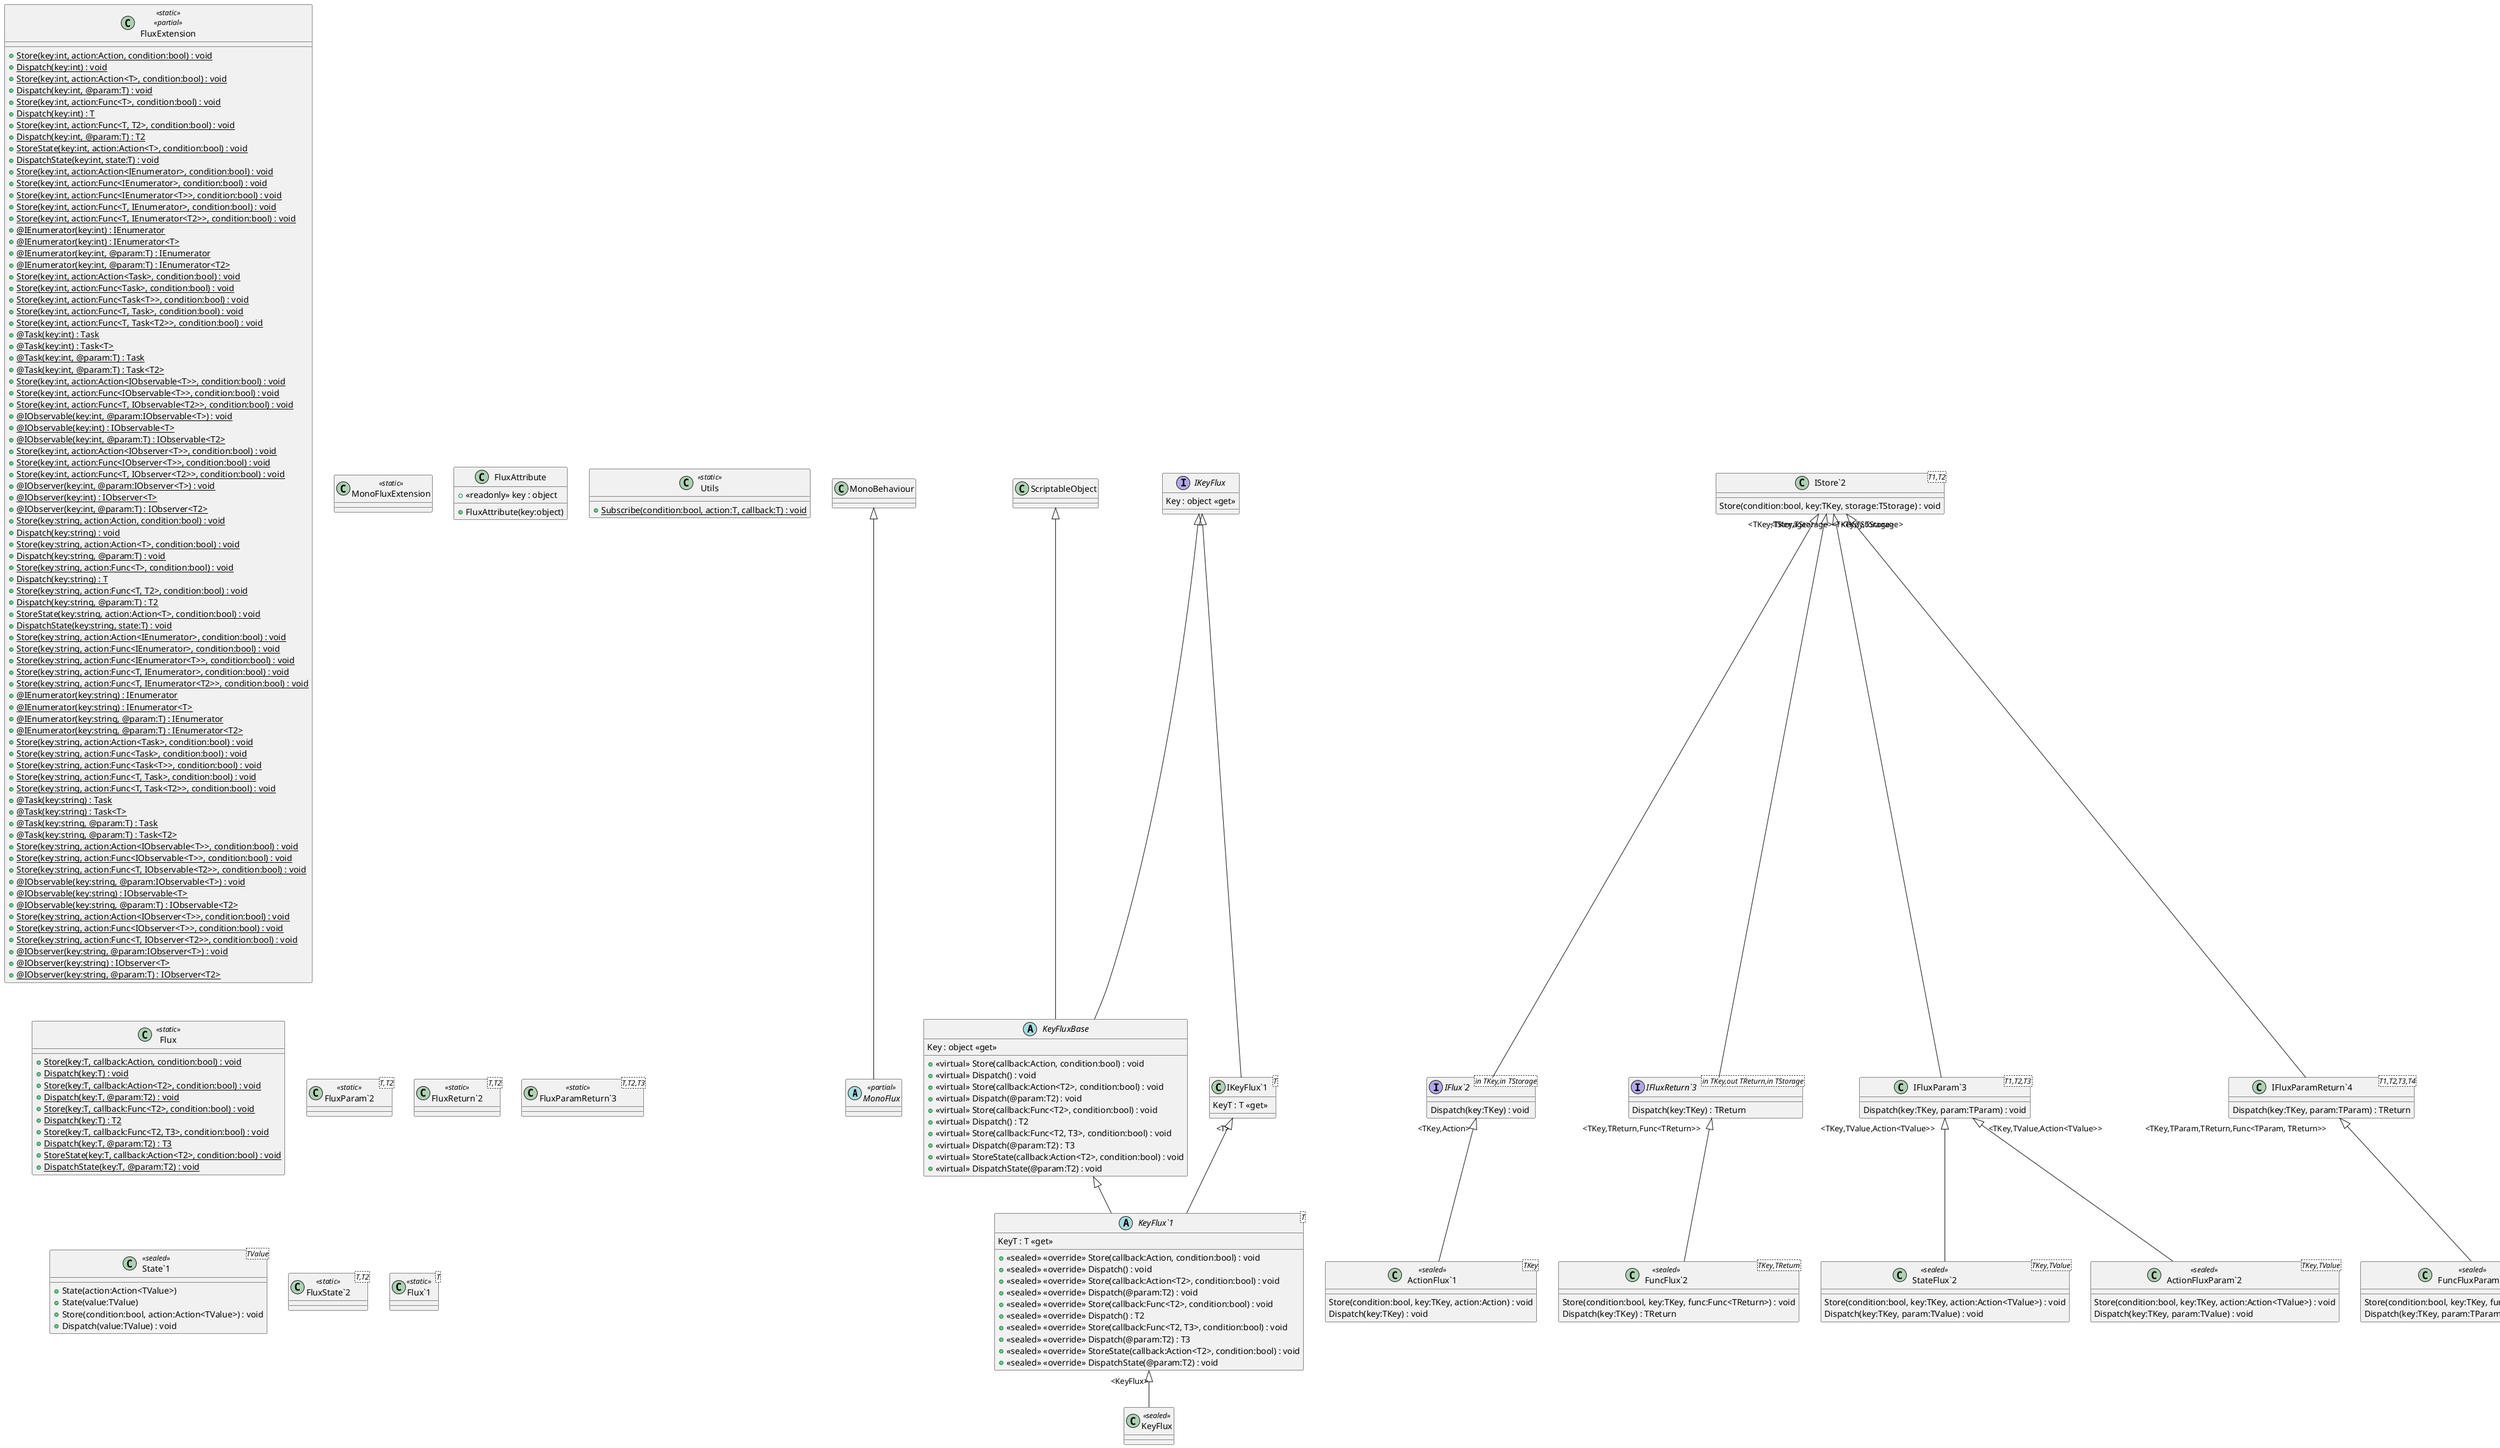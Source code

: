 @startuml
abstract class MonoFlux <<partial>> {
}
MonoBehaviour <|-- MonoFlux
class FluxExtension <<static>> <<partial>> {
    + {static} Store(key:int, action:Action, condition:bool) : void
    + {static} Dispatch(key:int) : void
}
class FluxExtension <<static>> <<partial>> {
    + {static} Store(key:int, action:Action<T>, condition:bool) : void
    + {static} Dispatch(key:int, @param:T) : void
}
class FluxExtension <<static>> <<partial>> {
    + {static} Store(key:int, action:Func<T>, condition:bool) : void
    + {static} Dispatch(key:int) : T
}
class FluxExtension <<static>> <<partial>> {
    + {static} Store(key:int, action:Func<T, T2>, condition:bool) : void
    + {static} Dispatch(key:int, @param:T) : T2
}
class FluxExtension <<static>> <<partial>> {
    + {static} StoreState(key:int, action:Action<T>, condition:bool) : void
    + {static} DispatchState(key:int, state:T) : void
}
class FluxExtension <<static>> <<partial>> {
    + {static} Store(key:int, action:Action<IEnumerator>, condition:bool) : void
    + {static} Store(key:int, action:Func<IEnumerator>, condition:bool) : void
    + {static} Store(key:int, action:Func<IEnumerator<T>>, condition:bool) : void
    + {static} Store(key:int, action:Func<T, IEnumerator>, condition:bool) : void
    + {static} Store(key:int, action:Func<T, IEnumerator<T2>>, condition:bool) : void
    + {static} @IEnumerator(key:int) : IEnumerator
    + {static} @IEnumerator(key:int) : IEnumerator<T>
    + {static} @IEnumerator(key:int, @param:T) : IEnumerator
    + {static} @IEnumerator(key:int, @param:T) : IEnumerator<T2>
}
class FluxExtension <<static>> <<partial>> {
    + {static} Store(key:int, action:Action<Task>, condition:bool) : void
    + {static} Store(key:int, action:Func<Task>, condition:bool) : void
    + {static} Store(key:int, action:Func<Task<T>>, condition:bool) : void
    + {static} Store(key:int, action:Func<T, Task>, condition:bool) : void
    + {static} Store(key:int, action:Func<T, Task<T2>>, condition:bool) : void
    + {static} @Task(key:int) : Task
    + {static} @Task(key:int) : Task<T>
    + {static} @Task(key:int, @param:T) : Task
    + {static} @Task(key:int, @param:T) : Task<T2>
}
class FluxExtension <<static>> <<partial>> {
    + {static} Store(key:int, action:Action<IObservable<T>>, condition:bool) : void
    + {static} Store(key:int, action:Func<IObservable<T>>, condition:bool) : void
    + {static} Store(key:int, action:Func<T, IObservable<T2>>, condition:bool) : void
    + {static} @IObservable(key:int, @param:IObservable<T>) : void
    + {static} @IObservable(key:int) : IObservable<T>
    + {static} @IObservable(key:int, @param:T) : IObservable<T2>
}
class FluxExtension <<static>> <<partial>> {
    + {static} Store(key:int, action:Action<IObserver<T>>, condition:bool) : void
    + {static} Store(key:int, action:Func<IObserver<T>>, condition:bool) : void
    + {static} Store(key:int, action:Func<T, IObserver<T2>>, condition:bool) : void
    + {static} @IObserver(key:int, @param:IObserver<T>) : void
    + {static} @IObserver(key:int) : IObserver<T>
    + {static} @IObserver(key:int, @param:T) : IObserver<T2>
}
class FluxExtension <<static>> <<partial>> {
    + {static} Store(key:string, action:Action, condition:bool) : void
    + {static} Dispatch(key:string) : void
}
class FluxExtension <<static>> <<partial>> {
    + {static} Store(key:string, action:Action<T>, condition:bool) : void
    + {static} Dispatch(key:string, @param:T) : void
}
class FluxExtension <<static>> <<partial>> {
    + {static} Store(key:string, action:Func<T>, condition:bool) : void
    + {static} Dispatch(key:string) : T
}
class FluxExtension <<static>> <<partial>> {
    + {static} Store(key:string, action:Func<T, T2>, condition:bool) : void
    + {static} Dispatch(key:string, @param:T) : T2
}
class FluxExtension <<static>> <<partial>> {
    + {static} StoreState(key:string, action:Action<T>, condition:bool) : void
    + {static} DispatchState(key:string, state:T) : void
}
class FluxExtension <<static>> <<partial>> {
    + {static} Store(key:string, action:Action<IEnumerator>, condition:bool) : void
    + {static} Store(key:string, action:Func<IEnumerator>, condition:bool) : void
    + {static} Store(key:string, action:Func<IEnumerator<T>>, condition:bool) : void
    + {static} Store(key:string, action:Func<T, IEnumerator>, condition:bool) : void
    + {static} Store(key:string, action:Func<T, IEnumerator<T2>>, condition:bool) : void
    + {static} @IEnumerator(key:string) : IEnumerator
    + {static} @IEnumerator(key:string) : IEnumerator<T>
    + {static} @IEnumerator(key:string, @param:T) : IEnumerator
    + {static} @IEnumerator(key:string, @param:T) : IEnumerator<T2>
}
class FluxExtension <<static>> <<partial>> {
    + {static} Store(key:string, action:Action<Task>, condition:bool) : void
    + {static} Store(key:string, action:Func<Task>, condition:bool) : void
    + {static} Store(key:string, action:Func<Task<T>>, condition:bool) : void
    + {static} Store(key:string, action:Func<T, Task>, condition:bool) : void
    + {static} Store(key:string, action:Func<T, Task<T2>>, condition:bool) : void
    + {static} @Task(key:string) : Task
    + {static} @Task(key:string) : Task<T>
    + {static} @Task(key:string, @param:T) : Task
    + {static} @Task(key:string, @param:T) : Task<T2>
}
class FluxExtension <<static>> <<partial>> {
    + {static} Store(key:string, action:Action<IObservable<T>>, condition:bool) : void
    + {static} Store(key:string, action:Func<IObservable<T>>, condition:bool) : void
    + {static} Store(key:string, action:Func<T, IObservable<T2>>, condition:bool) : void
    + {static} @IObservable(key:string, @param:IObservable<T>) : void
    + {static} @IObservable(key:string) : IObservable<T>
    + {static} @IObservable(key:string, @param:T) : IObservable<T2>
}
class FluxExtension <<static>> <<partial>> {
    + {static} Store(key:string, action:Action<IObserver<T>>, condition:bool) : void
    + {static} Store(key:string, action:Func<IObserver<T>>, condition:bool) : void
    + {static} Store(key:string, action:Func<T, IObserver<T2>>, condition:bool) : void
    + {static} @IObserver(key:string, @param:IObserver<T>) : void
    + {static} @IObserver(key:string) : IObserver<T>
    + {static} @IObserver(key:string, @param:T) : IObserver<T2>
}
class MonoFluxExtension <<static>> {
}
class FluxAttribute {
    + <<readonly>> key : object
    + FluxAttribute(key:object)
}
class Utils <<static>> {
    + {static} Subscribe(condition:bool, action:T, callback:T) : void
}
class Flux <<static>> {
    + {static} Store(key:T, callback:Action, condition:bool) : void
    + {static} Dispatch(key:T) : void
    + {static} Store(key:T, callback:Action<T2>, condition:bool) : void
    + {static} Dispatch(key:T, @param:T2) : void
    + {static} Store(key:T, callback:Func<T2>, condition:bool) : void
    + {static} Dispatch(key:T) : T2
    + {static} Store(key:T, callback:Func<T2, T3>, condition:bool) : void
    + {static} Dispatch(key:T, @param:T2) : T3
    + {static} StoreState(key:T, callback:Action<T2>, condition:bool) : void
    + {static} DispatchState(key:T, @param:T2) : void
}
class KeyFlux <<sealed>> {
}
class "KeyFlux`1"<T> {
}
"KeyFlux`1" "<KeyFlux>" <|-- KeyFlux
abstract class KeyFluxBase {
    Key : object <<get>>
    + <<virtual>> Store(callback:Action, condition:bool) : void
    + <<virtual>> Dispatch() : void
    + <<virtual>> Store(callback:Action<T2>, condition:bool) : void
    + <<virtual>> Dispatch(@param:T2) : void
    + <<virtual>> Store(callback:Func<T2>, condition:bool) : void
    + <<virtual>> Dispatch() : T2
    + <<virtual>> Store(callback:Func<T2, T3>, condition:bool) : void
    + <<virtual>> Dispatch(@param:T2) : T3
    + <<virtual>> StoreState(callback:Action<T2>, condition:bool) : void
    + <<virtual>> DispatchState(@param:T2) : void
}
ScriptableObject <|-- KeyFluxBase
IKeyFlux <|-- KeyFluxBase
interface IKeyFlux {
    Key : object <<get>>
}
interface "IKeyFlux`1"<T> {
    KeyT : T <<get>>
}
IKeyFlux <|-- "IKeyFlux`1"
abstract class "KeyFlux`1"<T> {
    KeyT : T <<get>>
    + <<sealed>> <<override>> Store(callback:Action, condition:bool) : void
    + <<sealed>> <<override>> Dispatch() : void
    + <<sealed>> <<override>> Store(callback:Action<T2>, condition:bool) : void
    + <<sealed>> <<override>> Dispatch(@param:T2) : void
    + <<sealed>> <<override>> Store(callback:Func<T2>, condition:bool) : void
    + <<sealed>> <<override>> Dispatch() : T2
    + <<sealed>> <<override>> Store(callback:Func<T2, T3>, condition:bool) : void
    + <<sealed>> <<override>> Dispatch(@param:T2) : T3
    + <<sealed>> <<override>> StoreState(callback:Action<T2>, condition:bool) : void
    + <<sealed>> <<override>> DispatchState(@param:T2) : void
}
class "IKeyFlux`1"<T> {
}
KeyFluxBase <|-- "KeyFlux`1"
"IKeyFlux`1" "<T>" <|-- "KeyFlux`1"
interface "IStore`2"<in TKey,in TStorage> {
    Store(condition:bool, key:TKey, storage:TStorage) : void
}
class "FluxParam`2"<T,T2> <<static>> {
}
class "FluxReturn`2"<T,T2> <<static>> {
}
class "ActionFlux`1"<TKey> <<sealed>> {
    Store(condition:bool, key:TKey, action:Action) : void
    Dispatch(key:TKey) : void
}
class "IFlux`2"<T1,T2> {
}
"IFlux`2" "<TKey,Action>" <|-- "ActionFlux`1"
class "FluxParamReturn`3"<T,T2,T3> <<static>> {
}
class "State`1"<TValue> <<sealed>> {
    + State(action:Action<TValue>)
    + State(value:TValue)
    + Store(condition:bool, action:Action<TValue>) : void
    + Dispatch(value:TValue) : void
}
class "FuncFlux`2"<TKey,TReturn> <<sealed>> {
    Store(condition:bool, key:TKey, func:Func<TReturn>) : void
    Dispatch(key:TKey) : TReturn
}
class "IFluxReturn`3"<T1,T2,T3> {
}
"IFluxReturn`3" "<TKey,TReturn,Func<TReturn>>" <|-- "FuncFlux`2"
class "FluxState`2"<T,T2> <<static>> {
}
interface "IFlux`2"<in TKey,in TStorage> {
    Dispatch(key:TKey) : void
}
interface "IFluxParam`3"<in TKey,in TParam,in TStorage> {
    Dispatch(key:TKey, param:TParam) : void
}
interface "IFluxReturn`3"<in TKey,out TReturn,in TStorage> {
    Dispatch(key:TKey) : TReturn
}
interface "IFluxParamReturn`4"<in TKey,in TParam,out TReturn,in TStorage> {
    Dispatch(key:TKey, param:TParam) : TReturn
}
class "IStore`2"<T1,T2> {
}
"IStore`2" "<TKey,TStorage>" <|-- "IFlux`2"
"IStore`2" "<TKey,TStorage>" <|-- "IFluxParam`3"
"IStore`2" "<TKey,TStorage>" <|-- "IFluxReturn`3"
"IStore`2" "<TKey,TStorage>" <|-- "IFluxParamReturn`4"
class "StateFlux`2"<TKey,TValue> <<sealed>> {
    Store(condition:bool, key:TKey, action:Action<TValue>) : void
    Dispatch(key:TKey, param:TValue) : void
}
class "IFluxParam`3"<T1,T2,T3> {
}
"IFluxParam`3" "<TKey,TValue,Action<TValue>>" <|-- "StateFlux`2"
class "ActionFluxParam`2"<TKey,TValue> <<sealed>> {
    Store(condition:bool, key:TKey, action:Action<TValue>) : void
    Dispatch(key:TKey, param:TValue) : void
}
class "IFluxParam`3"<T1,T2,T3> {
}
"IFluxParam`3" "<TKey,TValue,Action<TValue>>" <|-- "ActionFluxParam`2"
class "Flux`1"<T> <<static>> {
}
class "FuncFluxParam`3"<TKey,TParam,TReturn> <<sealed>> {
    Store(condition:bool, key:TKey, func:Func<TParam, TReturn>) : void
    Dispatch(key:TKey, param:TParam) : TReturn
}
class "IFluxParamReturn`4"<T1,T2,T3,T4> {
}
"IFluxParamReturn`4" "<TKey,TParam,TReturn,Func<TParam, TReturn>>" <|-- "FuncFluxParam`3"
@enduml
